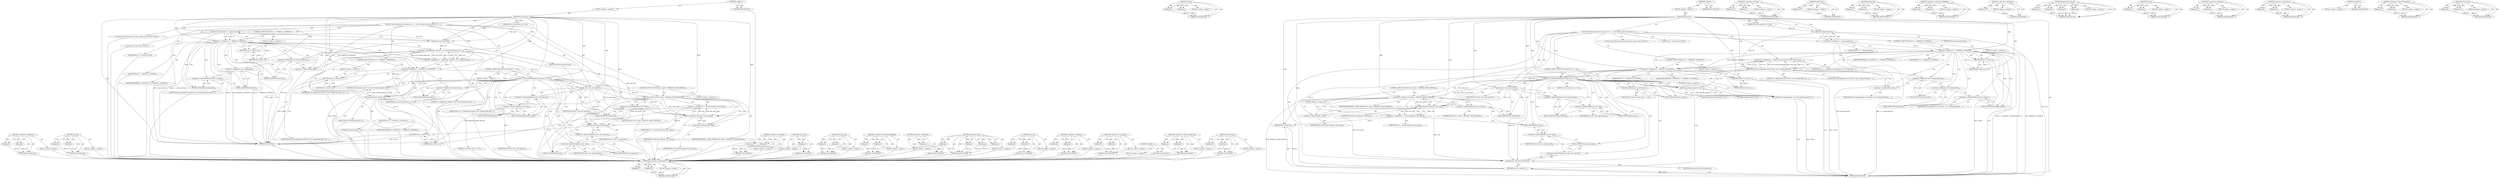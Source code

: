 digraph "fxrstor_fixup" {
vulnerable_127 [label=<(METHOD,&lt;operator&gt;.fieldAccess)>];
vulnerable_128 [label=<(PARAM,p1)>];
vulnerable_129 [label=<(PARAM,p2)>];
vulnerable_130 [label=<(BLOCK,&lt;empty&gt;,&lt;empty&gt;)>];
vulnerable_131 [label=<(METHOD_RETURN,ANY)>];
vulnerable_151 [label=<(METHOD,get_fpu)>];
vulnerable_152 [label=<(PARAM,p1)>];
vulnerable_153 [label=<(PARAM,p2)>];
vulnerable_154 [label=<(BLOCK,&lt;empty&gt;,&lt;empty&gt;)>];
vulnerable_155 [label=<(METHOD_RETURN,ANY)>];
vulnerable_6 [label=<(METHOD,&lt;global&gt;)<SUB>1</SUB>>];
vulnerable_7 [label=<(BLOCK,&lt;empty&gt;,&lt;empty&gt;)<SUB>1</SUB>>];
vulnerable_8 [label=<(METHOD,em_fxrstor)<SUB>1</SUB>>];
vulnerable_9 [label=<(PARAM,struct x86_emulate_ctxt *ctxt)<SUB>1</SUB>>];
vulnerable_10 [label=<(BLOCK,{
	struct fxregs_state fx_state;
	int rc;

	rc ...,{
	struct fxregs_state fx_state;
	int rc;

	rc ...)<SUB>2</SUB>>];
vulnerable_11 [label="<(LOCAL,struct fxregs_state fx_state: fxregs_state)<SUB>3</SUB>>"];
vulnerable_12 [label="<(LOCAL,int rc: int)<SUB>4</SUB>>"];
vulnerable_13 [label=<(&lt;operator&gt;.assignment,rc = check_fxsr(ctxt))<SUB>6</SUB>>];
vulnerable_14 [label=<(IDENTIFIER,rc,rc = check_fxsr(ctxt))<SUB>6</SUB>>];
vulnerable_15 [label=<(check_fxsr,check_fxsr(ctxt))<SUB>6</SUB>>];
vulnerable_16 [label=<(IDENTIFIER,ctxt,check_fxsr(ctxt))<SUB>6</SUB>>];
vulnerable_17 [label=<(CONTROL_STRUCTURE,IF,if (rc != X86EMUL_CONTINUE))<SUB>7</SUB>>];
vulnerable_18 [label=<(&lt;operator&gt;.notEquals,rc != X86EMUL_CONTINUE)<SUB>7</SUB>>];
vulnerable_19 [label=<(IDENTIFIER,rc,rc != X86EMUL_CONTINUE)<SUB>7</SUB>>];
vulnerable_20 [label=<(IDENTIFIER,X86EMUL_CONTINUE,rc != X86EMUL_CONTINUE)<SUB>7</SUB>>];
vulnerable_21 [label=<(BLOCK,&lt;empty&gt;,&lt;empty&gt;)<SUB>8</SUB>>];
vulnerable_22 [label=<(RETURN,return rc;,return rc;)<SUB>8</SUB>>];
vulnerable_23 [label=<(IDENTIFIER,rc,return rc;)<SUB>8</SUB>>];
vulnerable_24 [label=<(&lt;operator&gt;.assignment,rc = segmented_read(ctxt, ctxt-&gt;memop.addr.mem,...)<SUB>10</SUB>>];
vulnerable_25 [label=<(IDENTIFIER,rc,rc = segmented_read(ctxt, ctxt-&gt;memop.addr.mem,...)<SUB>10</SUB>>];
vulnerable_26 [label=<(segmented_read,segmented_read(ctxt, ctxt-&gt;memop.addr.mem, &amp;fx_...)<SUB>10</SUB>>];
vulnerable_27 [label=<(IDENTIFIER,ctxt,segmented_read(ctxt, ctxt-&gt;memop.addr.mem, &amp;fx_...)<SUB>10</SUB>>];
vulnerable_28 [label=<(&lt;operator&gt;.fieldAccess,ctxt-&gt;memop.addr.mem)<SUB>10</SUB>>];
vulnerable_29 [label=<(&lt;operator&gt;.fieldAccess,ctxt-&gt;memop.addr)<SUB>10</SUB>>];
vulnerable_30 [label=<(&lt;operator&gt;.indirectFieldAccess,ctxt-&gt;memop)<SUB>10</SUB>>];
vulnerable_31 [label=<(IDENTIFIER,ctxt,segmented_read(ctxt, ctxt-&gt;memop.addr.mem, &amp;fx_...)<SUB>10</SUB>>];
vulnerable_32 [label=<(FIELD_IDENTIFIER,memop,memop)<SUB>10</SUB>>];
vulnerable_33 [label=<(FIELD_IDENTIFIER,addr,addr)<SUB>10</SUB>>];
vulnerable_34 [label=<(FIELD_IDENTIFIER,mem,mem)<SUB>10</SUB>>];
vulnerable_35 [label=<(&lt;operator&gt;.addressOf,&amp;fx_state)<SUB>10</SUB>>];
vulnerable_36 [label=<(IDENTIFIER,fx_state,segmented_read(ctxt, ctxt-&gt;memop.addr.mem, &amp;fx_...)<SUB>10</SUB>>];
vulnerable_37 [label=<(LITERAL,512,segmented_read(ctxt, ctxt-&gt;memop.addr.mem, &amp;fx_...)<SUB>10</SUB>>];
vulnerable_38 [label=<(CONTROL_STRUCTURE,IF,if (rc != X86EMUL_CONTINUE))<SUB>11</SUB>>];
vulnerable_39 [label=<(&lt;operator&gt;.notEquals,rc != X86EMUL_CONTINUE)<SUB>11</SUB>>];
vulnerable_40 [label=<(IDENTIFIER,rc,rc != X86EMUL_CONTINUE)<SUB>11</SUB>>];
vulnerable_41 [label=<(IDENTIFIER,X86EMUL_CONTINUE,rc != X86EMUL_CONTINUE)<SUB>11</SUB>>];
vulnerable_42 [label=<(BLOCK,&lt;empty&gt;,&lt;empty&gt;)<SUB>12</SUB>>];
vulnerable_43 [label=<(RETURN,return rc;,return rc;)<SUB>12</SUB>>];
vulnerable_44 [label=<(IDENTIFIER,rc,return rc;)<SUB>12</SUB>>];
vulnerable_45 [label=<(CONTROL_STRUCTURE,IF,if (fx_state.mxcsr &gt;&gt; 16))<SUB>14</SUB>>];
vulnerable_46 [label=<(&lt;operator&gt;.arithmeticShiftRight,fx_state.mxcsr &gt;&gt; 16)<SUB>14</SUB>>];
vulnerable_47 [label=<(&lt;operator&gt;.fieldAccess,fx_state.mxcsr)<SUB>14</SUB>>];
vulnerable_48 [label=<(IDENTIFIER,fx_state,fx_state.mxcsr &gt;&gt; 16)<SUB>14</SUB>>];
vulnerable_49 [label=<(FIELD_IDENTIFIER,mxcsr,mxcsr)<SUB>14</SUB>>];
vulnerable_50 [label=<(LITERAL,16,fx_state.mxcsr &gt;&gt; 16)<SUB>14</SUB>>];
vulnerable_51 [label=<(BLOCK,&lt;empty&gt;,&lt;empty&gt;)<SUB>15</SUB>>];
vulnerable_52 [label=<(RETURN,return emulate_gp(ctxt, 0);,return emulate_gp(ctxt, 0);)<SUB>15</SUB>>];
vulnerable_53 [label=<(emulate_gp,emulate_gp(ctxt, 0))<SUB>15</SUB>>];
vulnerable_54 [label=<(IDENTIFIER,ctxt,emulate_gp(ctxt, 0))<SUB>15</SUB>>];
vulnerable_55 [label=<(LITERAL,0,emulate_gp(ctxt, 0))<SUB>15</SUB>>];
vulnerable_56 [label=<(get_fpu,ctxt-&gt;ops-&gt;get_fpu(ctxt))<SUB>17</SUB>>];
vulnerable_57 [label=<(&lt;operator&gt;.indirectFieldAccess,ctxt-&gt;ops-&gt;get_fpu)<SUB>17</SUB>>];
vulnerable_58 [label=<(&lt;operator&gt;.indirectFieldAccess,ctxt-&gt;ops)<SUB>17</SUB>>];
vulnerable_59 [label=<(IDENTIFIER,ctxt,ctxt-&gt;ops-&gt;get_fpu(ctxt))<SUB>17</SUB>>];
vulnerable_60 [label=<(FIELD_IDENTIFIER,ops,ops)<SUB>17</SUB>>];
vulnerable_61 [label=<(FIELD_IDENTIFIER,get_fpu,get_fpu)<SUB>17</SUB>>];
vulnerable_62 [label=<(IDENTIFIER,ctxt,ctxt-&gt;ops-&gt;get_fpu(ctxt))<SUB>17</SUB>>];
vulnerable_63 [label=<(CONTROL_STRUCTURE,IF,if (ctxt-&gt;mode &lt; X86EMUL_MODE_PROT64))<SUB>19</SUB>>];
vulnerable_64 [label=<(&lt;operator&gt;.lessThan,ctxt-&gt;mode &lt; X86EMUL_MODE_PROT64)<SUB>19</SUB>>];
vulnerable_65 [label=<(&lt;operator&gt;.indirectFieldAccess,ctxt-&gt;mode)<SUB>19</SUB>>];
vulnerable_66 [label=<(IDENTIFIER,ctxt,ctxt-&gt;mode &lt; X86EMUL_MODE_PROT64)<SUB>19</SUB>>];
vulnerable_67 [label=<(FIELD_IDENTIFIER,mode,mode)<SUB>19</SUB>>];
vulnerable_68 [label=<(IDENTIFIER,X86EMUL_MODE_PROT64,ctxt-&gt;mode &lt; X86EMUL_MODE_PROT64)<SUB>19</SUB>>];
vulnerable_69 [label=<(BLOCK,&lt;empty&gt;,&lt;empty&gt;)<SUB>20</SUB>>];
vulnerable_70 [label=<(&lt;operator&gt;.assignment,rc = fxrstor_fixup(ctxt, &amp;fx_state))<SUB>20</SUB>>];
vulnerable_71 [label=<(IDENTIFIER,rc,rc = fxrstor_fixup(ctxt, &amp;fx_state))<SUB>20</SUB>>];
vulnerable_72 [label=<(fxrstor_fixup,fxrstor_fixup(ctxt, &amp;fx_state))<SUB>20</SUB>>];
vulnerable_73 [label=<(IDENTIFIER,ctxt,fxrstor_fixup(ctxt, &amp;fx_state))<SUB>20</SUB>>];
vulnerable_74 [label=<(&lt;operator&gt;.addressOf,&amp;fx_state)<SUB>20</SUB>>];
vulnerable_75 [label=<(IDENTIFIER,fx_state,fxrstor_fixup(ctxt, &amp;fx_state))<SUB>20</SUB>>];
vulnerable_76 [label=<(put_fpu,ctxt-&gt;ops-&gt;put_fpu(ctxt))<SUB>25</SUB>>];
vulnerable_77 [label=<(&lt;operator&gt;.indirectFieldAccess,ctxt-&gt;ops-&gt;put_fpu)<SUB>25</SUB>>];
vulnerable_78 [label=<(&lt;operator&gt;.indirectFieldAccess,ctxt-&gt;ops)<SUB>25</SUB>>];
vulnerable_79 [label=<(IDENTIFIER,ctxt,ctxt-&gt;ops-&gt;put_fpu(ctxt))<SUB>25</SUB>>];
vulnerable_80 [label=<(FIELD_IDENTIFIER,ops,ops)<SUB>25</SUB>>];
vulnerable_81 [label=<(FIELD_IDENTIFIER,put_fpu,put_fpu)<SUB>25</SUB>>];
vulnerable_82 [label=<(IDENTIFIER,ctxt,ctxt-&gt;ops-&gt;put_fpu(ctxt))<SUB>25</SUB>>];
vulnerable_83 [label=<(RETURN,return rc;,return rc;)<SUB>27</SUB>>];
vulnerable_84 [label=<(IDENTIFIER,rc,return rc;)<SUB>27</SUB>>];
vulnerable_85 [label=<(METHOD_RETURN,int)<SUB>1</SUB>>];
vulnerable_87 [label=<(METHOD_RETURN,ANY)<SUB>1</SUB>>];
vulnerable_156 [label=<(METHOD,&lt;operator&gt;.lessThan)>];
vulnerable_157 [label=<(PARAM,p1)>];
vulnerable_158 [label=<(PARAM,p2)>];
vulnerable_159 [label=<(BLOCK,&lt;empty&gt;,&lt;empty&gt;)>];
vulnerable_160 [label=<(METHOD_RETURN,ANY)>];
vulnerable_111 [label=<(METHOD,check_fxsr)>];
vulnerable_112 [label=<(PARAM,p1)>];
vulnerable_113 [label=<(BLOCK,&lt;empty&gt;,&lt;empty&gt;)>];
vulnerable_114 [label=<(METHOD_RETURN,ANY)>];
vulnerable_146 [label=<(METHOD,emulate_gp)>];
vulnerable_147 [label=<(PARAM,p1)>];
vulnerable_148 [label=<(PARAM,p2)>];
vulnerable_149 [label=<(BLOCK,&lt;empty&gt;,&lt;empty&gt;)>];
vulnerable_150 [label=<(METHOD_RETURN,ANY)>];
vulnerable_141 [label=<(METHOD,&lt;operator&gt;.arithmeticShiftRight)>];
vulnerable_142 [label=<(PARAM,p1)>];
vulnerable_143 [label=<(PARAM,p2)>];
vulnerable_144 [label=<(BLOCK,&lt;empty&gt;,&lt;empty&gt;)>];
vulnerable_145 [label=<(METHOD_RETURN,ANY)>];
vulnerable_137 [label=<(METHOD,&lt;operator&gt;.addressOf)>];
vulnerable_138 [label=<(PARAM,p1)>];
vulnerable_139 [label=<(BLOCK,&lt;empty&gt;,&lt;empty&gt;)>];
vulnerable_140 [label=<(METHOD_RETURN,ANY)>];
vulnerable_120 [label=<(METHOD,segmented_read)>];
vulnerable_121 [label=<(PARAM,p1)>];
vulnerable_122 [label=<(PARAM,p2)>];
vulnerable_123 [label=<(PARAM,p3)>];
vulnerable_124 [label=<(PARAM,p4)>];
vulnerable_125 [label=<(BLOCK,&lt;empty&gt;,&lt;empty&gt;)>];
vulnerable_126 [label=<(METHOD_RETURN,ANY)>];
vulnerable_166 [label=<(METHOD,put_fpu)>];
vulnerable_167 [label=<(PARAM,p1)>];
vulnerable_168 [label=<(PARAM,p2)>];
vulnerable_169 [label=<(BLOCK,&lt;empty&gt;,&lt;empty&gt;)>];
vulnerable_170 [label=<(METHOD_RETURN,ANY)>];
vulnerable_115 [label=<(METHOD,&lt;operator&gt;.notEquals)>];
vulnerable_116 [label=<(PARAM,p1)>];
vulnerable_117 [label=<(PARAM,p2)>];
vulnerable_118 [label=<(BLOCK,&lt;empty&gt;,&lt;empty&gt;)>];
vulnerable_119 [label=<(METHOD_RETURN,ANY)>];
vulnerable_106 [label=<(METHOD,&lt;operator&gt;.assignment)>];
vulnerable_107 [label=<(PARAM,p1)>];
vulnerable_108 [label=<(PARAM,p2)>];
vulnerable_109 [label=<(BLOCK,&lt;empty&gt;,&lt;empty&gt;)>];
vulnerable_110 [label=<(METHOD_RETURN,ANY)>];
vulnerable_100 [label=<(METHOD,&lt;global&gt;)<SUB>1</SUB>>];
vulnerable_101 [label=<(BLOCK,&lt;empty&gt;,&lt;empty&gt;)>];
vulnerable_102 [label=<(METHOD_RETURN,ANY)>];
vulnerable_132 [label=<(METHOD,&lt;operator&gt;.indirectFieldAccess)>];
vulnerable_133 [label=<(PARAM,p1)>];
vulnerable_134 [label=<(PARAM,p2)>];
vulnerable_135 [label=<(BLOCK,&lt;empty&gt;,&lt;empty&gt;)>];
vulnerable_136 [label=<(METHOD_RETURN,ANY)>];
vulnerable_161 [label=<(METHOD,fxrstor_fixup)>];
vulnerable_162 [label=<(PARAM,p1)>];
vulnerable_163 [label=<(PARAM,p2)>];
vulnerable_164 [label=<(BLOCK,&lt;empty&gt;,&lt;empty&gt;)>];
vulnerable_165 [label=<(METHOD_RETURN,ANY)>];
fixed_127 [label=<(METHOD,&lt;operator&gt;.fieldAccess)>];
fixed_128 [label=<(PARAM,p1)>];
fixed_129 [label=<(PARAM,p2)>];
fixed_130 [label=<(BLOCK,&lt;empty&gt;,&lt;empty&gt;)>];
fixed_131 [label=<(METHOD_RETURN,ANY)>];
fixed_151 [label=<(METHOD,get_fpu)>];
fixed_152 [label=<(PARAM,p1)>];
fixed_153 [label=<(PARAM,p2)>];
fixed_154 [label=<(BLOCK,&lt;empty&gt;,&lt;empty&gt;)>];
fixed_155 [label=<(METHOD_RETURN,ANY)>];
fixed_6 [label=<(METHOD,&lt;global&gt;)<SUB>1</SUB>>];
fixed_7 [label=<(BLOCK,&lt;empty&gt;,&lt;empty&gt;)<SUB>1</SUB>>];
fixed_8 [label=<(METHOD,em_fxrstor)<SUB>1</SUB>>];
fixed_9 [label=<(PARAM,struct x86_emulate_ctxt *ctxt)<SUB>1</SUB>>];
fixed_10 [label=<(BLOCK,{
	struct fxregs_state fx_state;
	int rc;

	rc ...,{
	struct fxregs_state fx_state;
	int rc;

	rc ...)<SUB>2</SUB>>];
fixed_11 [label="<(LOCAL,struct fxregs_state fx_state: fxregs_state)<SUB>3</SUB>>"];
fixed_12 [label="<(LOCAL,int rc: int)<SUB>4</SUB>>"];
fixed_13 [label=<(&lt;operator&gt;.assignment,rc = check_fxsr(ctxt))<SUB>6</SUB>>];
fixed_14 [label=<(IDENTIFIER,rc,rc = check_fxsr(ctxt))<SUB>6</SUB>>];
fixed_15 [label=<(check_fxsr,check_fxsr(ctxt))<SUB>6</SUB>>];
fixed_16 [label=<(IDENTIFIER,ctxt,check_fxsr(ctxt))<SUB>6</SUB>>];
fixed_17 [label=<(CONTROL_STRUCTURE,IF,if (rc != X86EMUL_CONTINUE))<SUB>7</SUB>>];
fixed_18 [label=<(&lt;operator&gt;.notEquals,rc != X86EMUL_CONTINUE)<SUB>7</SUB>>];
fixed_19 [label=<(IDENTIFIER,rc,rc != X86EMUL_CONTINUE)<SUB>7</SUB>>];
fixed_20 [label=<(IDENTIFIER,X86EMUL_CONTINUE,rc != X86EMUL_CONTINUE)<SUB>7</SUB>>];
fixed_21 [label=<(BLOCK,&lt;empty&gt;,&lt;empty&gt;)<SUB>8</SUB>>];
fixed_22 [label=<(RETURN,return rc;,return rc;)<SUB>8</SUB>>];
fixed_23 [label=<(IDENTIFIER,rc,return rc;)<SUB>8</SUB>>];
fixed_24 [label=<(&lt;operator&gt;.assignment,rc = segmented_read_std(ctxt, ctxt-&gt;memop.addr....)<SUB>10</SUB>>];
fixed_25 [label=<(IDENTIFIER,rc,rc = segmented_read_std(ctxt, ctxt-&gt;memop.addr....)<SUB>10</SUB>>];
fixed_26 [label=<(segmented_read_std,segmented_read_std(ctxt, ctxt-&gt;memop.addr.mem, ...)<SUB>10</SUB>>];
fixed_27 [label=<(IDENTIFIER,ctxt,segmented_read_std(ctxt, ctxt-&gt;memop.addr.mem, ...)<SUB>10</SUB>>];
fixed_28 [label=<(&lt;operator&gt;.fieldAccess,ctxt-&gt;memop.addr.mem)<SUB>10</SUB>>];
fixed_29 [label=<(&lt;operator&gt;.fieldAccess,ctxt-&gt;memop.addr)<SUB>10</SUB>>];
fixed_30 [label=<(&lt;operator&gt;.indirectFieldAccess,ctxt-&gt;memop)<SUB>10</SUB>>];
fixed_31 [label=<(IDENTIFIER,ctxt,segmented_read_std(ctxt, ctxt-&gt;memop.addr.mem, ...)<SUB>10</SUB>>];
fixed_32 [label=<(FIELD_IDENTIFIER,memop,memop)<SUB>10</SUB>>];
fixed_33 [label=<(FIELD_IDENTIFIER,addr,addr)<SUB>10</SUB>>];
fixed_34 [label=<(FIELD_IDENTIFIER,mem,mem)<SUB>10</SUB>>];
fixed_35 [label=<(&lt;operator&gt;.addressOf,&amp;fx_state)<SUB>10</SUB>>];
fixed_36 [label=<(IDENTIFIER,fx_state,segmented_read_std(ctxt, ctxt-&gt;memop.addr.mem, ...)<SUB>10</SUB>>];
fixed_37 [label=<(LITERAL,512,segmented_read_std(ctxt, ctxt-&gt;memop.addr.mem, ...)<SUB>10</SUB>>];
fixed_38 [label=<(CONTROL_STRUCTURE,IF,if (rc != X86EMUL_CONTINUE))<SUB>11</SUB>>];
fixed_39 [label=<(&lt;operator&gt;.notEquals,rc != X86EMUL_CONTINUE)<SUB>11</SUB>>];
fixed_40 [label=<(IDENTIFIER,rc,rc != X86EMUL_CONTINUE)<SUB>11</SUB>>];
fixed_41 [label=<(IDENTIFIER,X86EMUL_CONTINUE,rc != X86EMUL_CONTINUE)<SUB>11</SUB>>];
fixed_42 [label=<(BLOCK,&lt;empty&gt;,&lt;empty&gt;)<SUB>12</SUB>>];
fixed_43 [label=<(RETURN,return rc;,return rc;)<SUB>12</SUB>>];
fixed_44 [label=<(IDENTIFIER,rc,return rc;)<SUB>12</SUB>>];
fixed_45 [label=<(CONTROL_STRUCTURE,IF,if (fx_state.mxcsr &gt;&gt; 16))<SUB>14</SUB>>];
fixed_46 [label=<(&lt;operator&gt;.arithmeticShiftRight,fx_state.mxcsr &gt;&gt; 16)<SUB>14</SUB>>];
fixed_47 [label=<(&lt;operator&gt;.fieldAccess,fx_state.mxcsr)<SUB>14</SUB>>];
fixed_48 [label=<(IDENTIFIER,fx_state,fx_state.mxcsr &gt;&gt; 16)<SUB>14</SUB>>];
fixed_49 [label=<(FIELD_IDENTIFIER,mxcsr,mxcsr)<SUB>14</SUB>>];
fixed_50 [label=<(LITERAL,16,fx_state.mxcsr &gt;&gt; 16)<SUB>14</SUB>>];
fixed_51 [label=<(BLOCK,&lt;empty&gt;,&lt;empty&gt;)<SUB>15</SUB>>];
fixed_52 [label=<(RETURN,return emulate_gp(ctxt, 0);,return emulate_gp(ctxt, 0);)<SUB>15</SUB>>];
fixed_53 [label=<(emulate_gp,emulate_gp(ctxt, 0))<SUB>15</SUB>>];
fixed_54 [label=<(IDENTIFIER,ctxt,emulate_gp(ctxt, 0))<SUB>15</SUB>>];
fixed_55 [label=<(LITERAL,0,emulate_gp(ctxt, 0))<SUB>15</SUB>>];
fixed_56 [label=<(get_fpu,ctxt-&gt;ops-&gt;get_fpu(ctxt))<SUB>17</SUB>>];
fixed_57 [label=<(&lt;operator&gt;.indirectFieldAccess,ctxt-&gt;ops-&gt;get_fpu)<SUB>17</SUB>>];
fixed_58 [label=<(&lt;operator&gt;.indirectFieldAccess,ctxt-&gt;ops)<SUB>17</SUB>>];
fixed_59 [label=<(IDENTIFIER,ctxt,ctxt-&gt;ops-&gt;get_fpu(ctxt))<SUB>17</SUB>>];
fixed_60 [label=<(FIELD_IDENTIFIER,ops,ops)<SUB>17</SUB>>];
fixed_61 [label=<(FIELD_IDENTIFIER,get_fpu,get_fpu)<SUB>17</SUB>>];
fixed_62 [label=<(IDENTIFIER,ctxt,ctxt-&gt;ops-&gt;get_fpu(ctxt))<SUB>17</SUB>>];
fixed_63 [label=<(CONTROL_STRUCTURE,IF,if (ctxt-&gt;mode &lt; X86EMUL_MODE_PROT64))<SUB>19</SUB>>];
fixed_64 [label=<(&lt;operator&gt;.lessThan,ctxt-&gt;mode &lt; X86EMUL_MODE_PROT64)<SUB>19</SUB>>];
fixed_65 [label=<(&lt;operator&gt;.indirectFieldAccess,ctxt-&gt;mode)<SUB>19</SUB>>];
fixed_66 [label=<(IDENTIFIER,ctxt,ctxt-&gt;mode &lt; X86EMUL_MODE_PROT64)<SUB>19</SUB>>];
fixed_67 [label=<(FIELD_IDENTIFIER,mode,mode)<SUB>19</SUB>>];
fixed_68 [label=<(IDENTIFIER,X86EMUL_MODE_PROT64,ctxt-&gt;mode &lt; X86EMUL_MODE_PROT64)<SUB>19</SUB>>];
fixed_69 [label=<(BLOCK,&lt;empty&gt;,&lt;empty&gt;)<SUB>20</SUB>>];
fixed_70 [label=<(&lt;operator&gt;.assignment,rc = fxrstor_fixup(ctxt, &amp;fx_state))<SUB>20</SUB>>];
fixed_71 [label=<(IDENTIFIER,rc,rc = fxrstor_fixup(ctxt, &amp;fx_state))<SUB>20</SUB>>];
fixed_72 [label=<(fxrstor_fixup,fxrstor_fixup(ctxt, &amp;fx_state))<SUB>20</SUB>>];
fixed_73 [label=<(IDENTIFIER,ctxt,fxrstor_fixup(ctxt, &amp;fx_state))<SUB>20</SUB>>];
fixed_74 [label=<(&lt;operator&gt;.addressOf,&amp;fx_state)<SUB>20</SUB>>];
fixed_75 [label=<(IDENTIFIER,fx_state,fxrstor_fixup(ctxt, &amp;fx_state))<SUB>20</SUB>>];
fixed_76 [label=<(put_fpu,ctxt-&gt;ops-&gt;put_fpu(ctxt))<SUB>25</SUB>>];
fixed_77 [label=<(&lt;operator&gt;.indirectFieldAccess,ctxt-&gt;ops-&gt;put_fpu)<SUB>25</SUB>>];
fixed_78 [label=<(&lt;operator&gt;.indirectFieldAccess,ctxt-&gt;ops)<SUB>25</SUB>>];
fixed_79 [label=<(IDENTIFIER,ctxt,ctxt-&gt;ops-&gt;put_fpu(ctxt))<SUB>25</SUB>>];
fixed_80 [label=<(FIELD_IDENTIFIER,ops,ops)<SUB>25</SUB>>];
fixed_81 [label=<(FIELD_IDENTIFIER,put_fpu,put_fpu)<SUB>25</SUB>>];
fixed_82 [label=<(IDENTIFIER,ctxt,ctxt-&gt;ops-&gt;put_fpu(ctxt))<SUB>25</SUB>>];
fixed_83 [label=<(RETURN,return rc;,return rc;)<SUB>27</SUB>>];
fixed_84 [label=<(IDENTIFIER,rc,return rc;)<SUB>27</SUB>>];
fixed_85 [label=<(METHOD_RETURN,int)<SUB>1</SUB>>];
fixed_87 [label=<(METHOD_RETURN,ANY)<SUB>1</SUB>>];
fixed_156 [label=<(METHOD,&lt;operator&gt;.lessThan)>];
fixed_157 [label=<(PARAM,p1)>];
fixed_158 [label=<(PARAM,p2)>];
fixed_159 [label=<(BLOCK,&lt;empty&gt;,&lt;empty&gt;)>];
fixed_160 [label=<(METHOD_RETURN,ANY)>];
fixed_111 [label=<(METHOD,check_fxsr)>];
fixed_112 [label=<(PARAM,p1)>];
fixed_113 [label=<(BLOCK,&lt;empty&gt;,&lt;empty&gt;)>];
fixed_114 [label=<(METHOD_RETURN,ANY)>];
fixed_146 [label=<(METHOD,emulate_gp)>];
fixed_147 [label=<(PARAM,p1)>];
fixed_148 [label=<(PARAM,p2)>];
fixed_149 [label=<(BLOCK,&lt;empty&gt;,&lt;empty&gt;)>];
fixed_150 [label=<(METHOD_RETURN,ANY)>];
fixed_141 [label=<(METHOD,&lt;operator&gt;.arithmeticShiftRight)>];
fixed_142 [label=<(PARAM,p1)>];
fixed_143 [label=<(PARAM,p2)>];
fixed_144 [label=<(BLOCK,&lt;empty&gt;,&lt;empty&gt;)>];
fixed_145 [label=<(METHOD_RETURN,ANY)>];
fixed_137 [label=<(METHOD,&lt;operator&gt;.addressOf)>];
fixed_138 [label=<(PARAM,p1)>];
fixed_139 [label=<(BLOCK,&lt;empty&gt;,&lt;empty&gt;)>];
fixed_140 [label=<(METHOD_RETURN,ANY)>];
fixed_120 [label=<(METHOD,segmented_read_std)>];
fixed_121 [label=<(PARAM,p1)>];
fixed_122 [label=<(PARAM,p2)>];
fixed_123 [label=<(PARAM,p3)>];
fixed_124 [label=<(PARAM,p4)>];
fixed_125 [label=<(BLOCK,&lt;empty&gt;,&lt;empty&gt;)>];
fixed_126 [label=<(METHOD_RETURN,ANY)>];
fixed_166 [label=<(METHOD,put_fpu)>];
fixed_167 [label=<(PARAM,p1)>];
fixed_168 [label=<(PARAM,p2)>];
fixed_169 [label=<(BLOCK,&lt;empty&gt;,&lt;empty&gt;)>];
fixed_170 [label=<(METHOD_RETURN,ANY)>];
fixed_115 [label=<(METHOD,&lt;operator&gt;.notEquals)>];
fixed_116 [label=<(PARAM,p1)>];
fixed_117 [label=<(PARAM,p2)>];
fixed_118 [label=<(BLOCK,&lt;empty&gt;,&lt;empty&gt;)>];
fixed_119 [label=<(METHOD_RETURN,ANY)>];
fixed_106 [label=<(METHOD,&lt;operator&gt;.assignment)>];
fixed_107 [label=<(PARAM,p1)>];
fixed_108 [label=<(PARAM,p2)>];
fixed_109 [label=<(BLOCK,&lt;empty&gt;,&lt;empty&gt;)>];
fixed_110 [label=<(METHOD_RETURN,ANY)>];
fixed_100 [label=<(METHOD,&lt;global&gt;)<SUB>1</SUB>>];
fixed_101 [label=<(BLOCK,&lt;empty&gt;,&lt;empty&gt;)>];
fixed_102 [label=<(METHOD_RETURN,ANY)>];
fixed_132 [label=<(METHOD,&lt;operator&gt;.indirectFieldAccess)>];
fixed_133 [label=<(PARAM,p1)>];
fixed_134 [label=<(PARAM,p2)>];
fixed_135 [label=<(BLOCK,&lt;empty&gt;,&lt;empty&gt;)>];
fixed_136 [label=<(METHOD_RETURN,ANY)>];
fixed_161 [label=<(METHOD,fxrstor_fixup)>];
fixed_162 [label=<(PARAM,p1)>];
fixed_163 [label=<(PARAM,p2)>];
fixed_164 [label=<(BLOCK,&lt;empty&gt;,&lt;empty&gt;)>];
fixed_165 [label=<(METHOD_RETURN,ANY)>];
vulnerable_127 -> vulnerable_128  [key=0, label="AST: "];
vulnerable_127 -> vulnerable_128  [key=1, label="DDG: "];
vulnerable_127 -> vulnerable_130  [key=0, label="AST: "];
vulnerable_127 -> vulnerable_129  [key=0, label="AST: "];
vulnerable_127 -> vulnerable_129  [key=1, label="DDG: "];
vulnerable_127 -> vulnerable_131  [key=0, label="AST: "];
vulnerable_127 -> vulnerable_131  [key=1, label="CFG: "];
vulnerable_128 -> vulnerable_131  [key=0, label="DDG: p1"];
vulnerable_129 -> vulnerable_131  [key=0, label="DDG: p2"];
vulnerable_130 -> fixed_127  [key=0];
vulnerable_131 -> fixed_127  [key=0];
vulnerable_151 -> vulnerable_152  [key=0, label="AST: "];
vulnerable_151 -> vulnerable_152  [key=1, label="DDG: "];
vulnerable_151 -> vulnerable_154  [key=0, label="AST: "];
vulnerable_151 -> vulnerable_153  [key=0, label="AST: "];
vulnerable_151 -> vulnerable_153  [key=1, label="DDG: "];
vulnerable_151 -> vulnerable_155  [key=0, label="AST: "];
vulnerable_151 -> vulnerable_155  [key=1, label="CFG: "];
vulnerable_152 -> vulnerable_155  [key=0, label="DDG: p1"];
vulnerable_153 -> vulnerable_155  [key=0, label="DDG: p2"];
vulnerable_154 -> fixed_127  [key=0];
vulnerable_155 -> fixed_127  [key=0];
vulnerable_6 -> vulnerable_7  [key=0, label="AST: "];
vulnerable_6 -> vulnerable_87  [key=0, label="AST: "];
vulnerable_6 -> vulnerable_87  [key=1, label="CFG: "];
vulnerable_7 -> vulnerable_8  [key=0, label="AST: "];
vulnerable_8 -> vulnerable_9  [key=0, label="AST: "];
vulnerable_8 -> vulnerable_9  [key=1, label="DDG: "];
vulnerable_8 -> vulnerable_10  [key=0, label="AST: "];
vulnerable_8 -> vulnerable_85  [key=0, label="AST: "];
vulnerable_8 -> vulnerable_15  [key=0, label="CFG: "];
vulnerable_8 -> vulnerable_15  [key=1, label="DDG: "];
vulnerable_8 -> vulnerable_56  [key=0, label="DDG: "];
vulnerable_8 -> vulnerable_76  [key=0, label="DDG: "];
vulnerable_8 -> vulnerable_84  [key=0, label="DDG: "];
vulnerable_8 -> vulnerable_18  [key=0, label="DDG: "];
vulnerable_8 -> vulnerable_26  [key=0, label="DDG: "];
vulnerable_8 -> vulnerable_39  [key=0, label="DDG: "];
vulnerable_8 -> vulnerable_46  [key=0, label="DDG: "];
vulnerable_8 -> vulnerable_64  [key=0, label="DDG: "];
vulnerable_8 -> vulnerable_23  [key=0, label="DDG: "];
vulnerable_8 -> vulnerable_44  [key=0, label="DDG: "];
vulnerable_8 -> vulnerable_53  [key=0, label="DDG: "];
vulnerable_8 -> vulnerable_72  [key=0, label="DDG: "];
vulnerable_9 -> vulnerable_15  [key=0, label="DDG: ctxt"];
vulnerable_10 -> vulnerable_11  [key=0, label="AST: "];
vulnerable_10 -> vulnerable_12  [key=0, label="AST: "];
vulnerable_10 -> vulnerable_13  [key=0, label="AST: "];
vulnerable_10 -> vulnerable_17  [key=0, label="AST: "];
vulnerable_10 -> vulnerable_24  [key=0, label="AST: "];
vulnerable_10 -> vulnerable_38  [key=0, label="AST: "];
vulnerable_10 -> vulnerable_45  [key=0, label="AST: "];
vulnerable_10 -> vulnerable_56  [key=0, label="AST: "];
vulnerable_10 -> vulnerable_63  [key=0, label="AST: "];
vulnerable_10 -> vulnerable_76  [key=0, label="AST: "];
vulnerable_10 -> vulnerable_83  [key=0, label="AST: "];
vulnerable_11 -> fixed_127  [key=0];
vulnerable_12 -> fixed_127  [key=0];
vulnerable_13 -> vulnerable_14  [key=0, label="AST: "];
vulnerable_13 -> vulnerable_15  [key=0, label="AST: "];
vulnerable_13 -> vulnerable_18  [key=0, label="CFG: "];
vulnerable_13 -> vulnerable_18  [key=1, label="DDG: rc"];
vulnerable_13 -> vulnerable_85  [key=0, label="DDG: check_fxsr(ctxt)"];
vulnerable_13 -> vulnerable_85  [key=1, label="DDG: rc = check_fxsr(ctxt)"];
vulnerable_14 -> fixed_127  [key=0];
vulnerable_15 -> vulnerable_16  [key=0, label="AST: "];
vulnerable_15 -> vulnerable_13  [key=0, label="CFG: "];
vulnerable_15 -> vulnerable_13  [key=1, label="DDG: ctxt"];
vulnerable_15 -> vulnerable_85  [key=0, label="DDG: ctxt"];
vulnerable_15 -> vulnerable_26  [key=0, label="DDG: ctxt"];
vulnerable_16 -> fixed_127  [key=0];
vulnerable_17 -> vulnerable_18  [key=0, label="AST: "];
vulnerable_17 -> vulnerable_21  [key=0, label="AST: "];
vulnerable_18 -> vulnerable_19  [key=0, label="AST: "];
vulnerable_18 -> vulnerable_20  [key=0, label="AST: "];
vulnerable_18 -> vulnerable_22  [key=0, label="CFG: "];
vulnerable_18 -> vulnerable_22  [key=1, label="CDG: "];
vulnerable_18 -> vulnerable_32  [key=0, label="CFG: "];
vulnerable_18 -> vulnerable_32  [key=1, label="CDG: "];
vulnerable_18 -> vulnerable_85  [key=0, label="DDG: rc"];
vulnerable_18 -> vulnerable_85  [key=1, label="DDG: X86EMUL_CONTINUE"];
vulnerable_18 -> vulnerable_85  [key=2, label="DDG: rc != X86EMUL_CONTINUE"];
vulnerable_18 -> vulnerable_39  [key=0, label="DDG: X86EMUL_CONTINUE"];
vulnerable_18 -> vulnerable_39  [key=1, label="CDG: "];
vulnerable_18 -> vulnerable_23  [key=0, label="DDG: rc"];
vulnerable_18 -> vulnerable_30  [key=0, label="CDG: "];
vulnerable_18 -> vulnerable_34  [key=0, label="CDG: "];
vulnerable_18 -> vulnerable_26  [key=0, label="CDG: "];
vulnerable_18 -> vulnerable_28  [key=0, label="CDG: "];
vulnerable_18 -> vulnerable_29  [key=0, label="CDG: "];
vulnerable_18 -> vulnerable_35  [key=0, label="CDG: "];
vulnerable_18 -> vulnerable_24  [key=0, label="CDG: "];
vulnerable_18 -> vulnerable_33  [key=0, label="CDG: "];
vulnerable_19 -> fixed_127  [key=0];
vulnerable_20 -> fixed_127  [key=0];
vulnerable_21 -> vulnerable_22  [key=0, label="AST: "];
vulnerable_22 -> vulnerable_23  [key=0, label="AST: "];
vulnerable_22 -> vulnerable_85  [key=0, label="CFG: "];
vulnerable_22 -> vulnerable_85  [key=1, label="DDG: &lt;RET&gt;"];
vulnerable_23 -> vulnerable_22  [key=0, label="DDG: rc"];
vulnerable_24 -> vulnerable_25  [key=0, label="AST: "];
vulnerable_24 -> vulnerable_26  [key=0, label="AST: "];
vulnerable_24 -> vulnerable_39  [key=0, label="CFG: "];
vulnerable_24 -> vulnerable_39  [key=1, label="DDG: rc"];
vulnerable_25 -> fixed_127  [key=0];
vulnerable_26 -> vulnerable_27  [key=0, label="AST: "];
vulnerable_26 -> vulnerable_28  [key=0, label="AST: "];
vulnerable_26 -> vulnerable_35  [key=0, label="AST: "];
vulnerable_26 -> vulnerable_37  [key=0, label="AST: "];
vulnerable_26 -> vulnerable_24  [key=0, label="CFG: "];
vulnerable_26 -> vulnerable_24  [key=1, label="DDG: ctxt"];
vulnerable_26 -> vulnerable_24  [key=2, label="DDG: ctxt-&gt;memop.addr.mem"];
vulnerable_26 -> vulnerable_24  [key=3, label="DDG: &amp;fx_state"];
vulnerable_26 -> vulnerable_24  [key=4, label="DDG: 512"];
vulnerable_26 -> vulnerable_56  [key=0, label="DDG: ctxt"];
vulnerable_26 -> vulnerable_53  [key=0, label="DDG: ctxt"];
vulnerable_26 -> vulnerable_72  [key=0, label="DDG: &amp;fx_state"];
vulnerable_27 -> fixed_127  [key=0];
vulnerable_28 -> vulnerable_29  [key=0, label="AST: "];
vulnerable_28 -> vulnerable_34  [key=0, label="AST: "];
vulnerable_28 -> vulnerable_35  [key=0, label="CFG: "];
vulnerable_29 -> vulnerable_30  [key=0, label="AST: "];
vulnerable_29 -> vulnerable_33  [key=0, label="AST: "];
vulnerable_29 -> vulnerable_34  [key=0, label="CFG: "];
vulnerable_30 -> vulnerable_31  [key=0, label="AST: "];
vulnerable_30 -> vulnerable_32  [key=0, label="AST: "];
vulnerable_30 -> vulnerable_33  [key=0, label="CFG: "];
vulnerable_31 -> fixed_127  [key=0];
vulnerable_32 -> vulnerable_30  [key=0, label="CFG: "];
vulnerable_33 -> vulnerable_29  [key=0, label="CFG: "];
vulnerable_34 -> vulnerable_28  [key=0, label="CFG: "];
vulnerable_35 -> vulnerable_36  [key=0, label="AST: "];
vulnerable_35 -> vulnerable_26  [key=0, label="CFG: "];
vulnerable_36 -> fixed_127  [key=0];
vulnerable_37 -> fixed_127  [key=0];
vulnerable_38 -> vulnerable_39  [key=0, label="AST: "];
vulnerable_38 -> vulnerable_42  [key=0, label="AST: "];
vulnerable_39 -> vulnerable_40  [key=0, label="AST: "];
vulnerable_39 -> vulnerable_41  [key=0, label="AST: "];
vulnerable_39 -> vulnerable_43  [key=0, label="CFG: "];
vulnerable_39 -> vulnerable_43  [key=1, label="CDG: "];
vulnerable_39 -> vulnerable_49  [key=0, label="CFG: "];
vulnerable_39 -> vulnerable_49  [key=1, label="CDG: "];
vulnerable_39 -> vulnerable_84  [key=0, label="DDG: rc"];
vulnerable_39 -> vulnerable_44  [key=0, label="DDG: rc"];
vulnerable_39 -> vulnerable_47  [key=0, label="CDG: "];
vulnerable_39 -> vulnerable_46  [key=0, label="CDG: "];
vulnerable_40 -> fixed_127  [key=0];
vulnerable_41 -> fixed_127  [key=0];
vulnerable_42 -> vulnerable_43  [key=0, label="AST: "];
vulnerable_43 -> vulnerable_44  [key=0, label="AST: "];
vulnerable_43 -> vulnerable_85  [key=0, label="CFG: "];
vulnerable_43 -> vulnerable_85  [key=1, label="DDG: &lt;RET&gt;"];
vulnerable_44 -> vulnerable_43  [key=0, label="DDG: rc"];
vulnerable_45 -> vulnerable_46  [key=0, label="AST: "];
vulnerable_45 -> vulnerable_51  [key=0, label="AST: "];
vulnerable_46 -> vulnerable_47  [key=0, label="AST: "];
vulnerable_46 -> vulnerable_50  [key=0, label="AST: "];
vulnerable_46 -> vulnerable_53  [key=0, label="CFG: "];
vulnerable_46 -> vulnerable_53  [key=1, label="CDG: "];
vulnerable_46 -> vulnerable_60  [key=0, label="CFG: "];
vulnerable_46 -> vulnerable_60  [key=1, label="CDG: "];
vulnerable_46 -> vulnerable_72  [key=0, label="DDG: fx_state.mxcsr"];
vulnerable_46 -> vulnerable_77  [key=0, label="CDG: "];
vulnerable_46 -> vulnerable_64  [key=0, label="CDG: "];
vulnerable_46 -> vulnerable_57  [key=0, label="CDG: "];
vulnerable_46 -> vulnerable_52  [key=0, label="CDG: "];
vulnerable_46 -> vulnerable_81  [key=0, label="CDG: "];
vulnerable_46 -> vulnerable_56  [key=0, label="CDG: "];
vulnerable_46 -> vulnerable_67  [key=0, label="CDG: "];
vulnerable_46 -> vulnerable_76  [key=0, label="CDG: "];
vulnerable_46 -> vulnerable_65  [key=0, label="CDG: "];
vulnerable_46 -> vulnerable_80  [key=0, label="CDG: "];
vulnerable_46 -> vulnerable_58  [key=0, label="CDG: "];
vulnerable_46 -> vulnerable_61  [key=0, label="CDG: "];
vulnerable_46 -> vulnerable_83  [key=0, label="CDG: "];
vulnerable_46 -> vulnerable_78  [key=0, label="CDG: "];
vulnerable_47 -> vulnerable_48  [key=0, label="AST: "];
vulnerable_47 -> vulnerable_49  [key=0, label="AST: "];
vulnerable_47 -> vulnerable_46  [key=0, label="CFG: "];
vulnerable_48 -> fixed_127  [key=0];
vulnerable_49 -> vulnerable_47  [key=0, label="CFG: "];
vulnerable_50 -> fixed_127  [key=0];
vulnerable_51 -> vulnerable_52  [key=0, label="AST: "];
vulnerable_52 -> vulnerable_53  [key=0, label="AST: "];
vulnerable_52 -> vulnerable_85  [key=0, label="CFG: "];
vulnerable_52 -> vulnerable_85  [key=1, label="DDG: &lt;RET&gt;"];
vulnerable_53 -> vulnerable_54  [key=0, label="AST: "];
vulnerable_53 -> vulnerable_55  [key=0, label="AST: "];
vulnerable_53 -> vulnerable_52  [key=0, label="CFG: "];
vulnerable_53 -> vulnerable_52  [key=1, label="DDG: emulate_gp(ctxt, 0)"];
vulnerable_54 -> fixed_127  [key=0];
vulnerable_55 -> fixed_127  [key=0];
vulnerable_56 -> vulnerable_57  [key=0, label="AST: "];
vulnerable_56 -> vulnerable_62  [key=0, label="AST: "];
vulnerable_56 -> vulnerable_67  [key=0, label="CFG: "];
vulnerable_56 -> vulnerable_76  [key=0, label="DDG: ctxt"];
vulnerable_56 -> vulnerable_64  [key=0, label="DDG: ctxt"];
vulnerable_56 -> vulnerable_72  [key=0, label="DDG: ctxt"];
vulnerable_57 -> vulnerable_58  [key=0, label="AST: "];
vulnerable_57 -> vulnerable_61  [key=0, label="AST: "];
vulnerable_57 -> vulnerable_56  [key=0, label="CFG: "];
vulnerable_58 -> vulnerable_59  [key=0, label="AST: "];
vulnerable_58 -> vulnerable_60  [key=0, label="AST: "];
vulnerable_58 -> vulnerable_61  [key=0, label="CFG: "];
vulnerable_59 -> fixed_127  [key=0];
vulnerable_60 -> vulnerable_58  [key=0, label="CFG: "];
vulnerable_61 -> vulnerable_57  [key=0, label="CFG: "];
vulnerable_62 -> fixed_127  [key=0];
vulnerable_63 -> vulnerable_64  [key=0, label="AST: "];
vulnerable_63 -> vulnerable_69  [key=0, label="AST: "];
vulnerable_64 -> vulnerable_65  [key=0, label="AST: "];
vulnerable_64 -> vulnerable_68  [key=0, label="AST: "];
vulnerable_64 -> vulnerable_74  [key=0, label="CFG: "];
vulnerable_64 -> vulnerable_74  [key=1, label="CDG: "];
vulnerable_64 -> vulnerable_80  [key=0, label="CFG: "];
vulnerable_64 -> vulnerable_85  [key=0, label="DDG: X86EMUL_MODE_PROT64"];
vulnerable_64 -> vulnerable_76  [key=0, label="DDG: ctxt-&gt;mode"];
vulnerable_64 -> vulnerable_72  [key=0, label="DDG: ctxt-&gt;mode"];
vulnerable_64 -> vulnerable_72  [key=1, label="CDG: "];
vulnerable_64 -> vulnerable_70  [key=0, label="CDG: "];
vulnerable_65 -> vulnerable_66  [key=0, label="AST: "];
vulnerable_65 -> vulnerable_67  [key=0, label="AST: "];
vulnerable_65 -> vulnerable_64  [key=0, label="CFG: "];
vulnerable_66 -> fixed_127  [key=0];
vulnerable_67 -> vulnerable_65  [key=0, label="CFG: "];
vulnerable_68 -> fixed_127  [key=0];
vulnerable_69 -> vulnerable_70  [key=0, label="AST: "];
vulnerable_70 -> vulnerable_71  [key=0, label="AST: "];
vulnerable_70 -> vulnerable_72  [key=0, label="AST: "];
vulnerable_70 -> vulnerable_80  [key=0, label="CFG: "];
vulnerable_70 -> vulnerable_84  [key=0, label="DDG: rc"];
vulnerable_71 -> fixed_127  [key=0];
vulnerable_72 -> vulnerable_73  [key=0, label="AST: "];
vulnerable_72 -> vulnerable_74  [key=0, label="AST: "];
vulnerable_72 -> vulnerable_70  [key=0, label="CFG: "];
vulnerable_72 -> vulnerable_70  [key=1, label="DDG: ctxt"];
vulnerable_72 -> vulnerable_70  [key=2, label="DDG: &amp;fx_state"];
vulnerable_72 -> vulnerable_76  [key=0, label="DDG: ctxt"];
vulnerable_73 -> fixed_127  [key=0];
vulnerable_74 -> vulnerable_75  [key=0, label="AST: "];
vulnerable_74 -> vulnerable_72  [key=0, label="CFG: "];
vulnerable_75 -> fixed_127  [key=0];
vulnerable_76 -> vulnerable_77  [key=0, label="AST: "];
vulnerable_76 -> vulnerable_82  [key=0, label="AST: "];
vulnerable_76 -> vulnerable_83  [key=0, label="CFG: "];
vulnerable_77 -> vulnerable_78  [key=0, label="AST: "];
vulnerable_77 -> vulnerable_81  [key=0, label="AST: "];
vulnerable_77 -> vulnerable_76  [key=0, label="CFG: "];
vulnerable_78 -> vulnerable_79  [key=0, label="AST: "];
vulnerable_78 -> vulnerable_80  [key=0, label="AST: "];
vulnerable_78 -> vulnerable_81  [key=0, label="CFG: "];
vulnerable_79 -> fixed_127  [key=0];
vulnerable_80 -> vulnerable_78  [key=0, label="CFG: "];
vulnerable_81 -> vulnerable_77  [key=0, label="CFG: "];
vulnerable_82 -> fixed_127  [key=0];
vulnerable_83 -> vulnerable_84  [key=0, label="AST: "];
vulnerable_83 -> vulnerable_85  [key=0, label="CFG: "];
vulnerable_83 -> vulnerable_85  [key=1, label="DDG: &lt;RET&gt;"];
vulnerable_84 -> vulnerable_83  [key=0, label="DDG: rc"];
vulnerable_85 -> fixed_127  [key=0];
vulnerable_87 -> fixed_127  [key=0];
vulnerable_156 -> vulnerable_157  [key=0, label="AST: "];
vulnerable_156 -> vulnerable_157  [key=1, label="DDG: "];
vulnerable_156 -> vulnerable_159  [key=0, label="AST: "];
vulnerable_156 -> vulnerable_158  [key=0, label="AST: "];
vulnerable_156 -> vulnerable_158  [key=1, label="DDG: "];
vulnerable_156 -> vulnerable_160  [key=0, label="AST: "];
vulnerable_156 -> vulnerable_160  [key=1, label="CFG: "];
vulnerable_157 -> vulnerable_160  [key=0, label="DDG: p1"];
vulnerable_158 -> vulnerable_160  [key=0, label="DDG: p2"];
vulnerable_159 -> fixed_127  [key=0];
vulnerable_160 -> fixed_127  [key=0];
vulnerable_111 -> vulnerable_112  [key=0, label="AST: "];
vulnerable_111 -> vulnerable_112  [key=1, label="DDG: "];
vulnerable_111 -> vulnerable_113  [key=0, label="AST: "];
vulnerable_111 -> vulnerable_114  [key=0, label="AST: "];
vulnerable_111 -> vulnerable_114  [key=1, label="CFG: "];
vulnerable_112 -> vulnerable_114  [key=0, label="DDG: p1"];
vulnerable_113 -> fixed_127  [key=0];
vulnerable_114 -> fixed_127  [key=0];
vulnerable_146 -> vulnerable_147  [key=0, label="AST: "];
vulnerable_146 -> vulnerable_147  [key=1, label="DDG: "];
vulnerable_146 -> vulnerable_149  [key=0, label="AST: "];
vulnerable_146 -> vulnerable_148  [key=0, label="AST: "];
vulnerable_146 -> vulnerable_148  [key=1, label="DDG: "];
vulnerable_146 -> vulnerable_150  [key=0, label="AST: "];
vulnerable_146 -> vulnerable_150  [key=1, label="CFG: "];
vulnerable_147 -> vulnerable_150  [key=0, label="DDG: p1"];
vulnerable_148 -> vulnerable_150  [key=0, label="DDG: p2"];
vulnerable_149 -> fixed_127  [key=0];
vulnerable_150 -> fixed_127  [key=0];
vulnerable_141 -> vulnerable_142  [key=0, label="AST: "];
vulnerable_141 -> vulnerable_142  [key=1, label="DDG: "];
vulnerable_141 -> vulnerable_144  [key=0, label="AST: "];
vulnerable_141 -> vulnerable_143  [key=0, label="AST: "];
vulnerable_141 -> vulnerable_143  [key=1, label="DDG: "];
vulnerable_141 -> vulnerable_145  [key=0, label="AST: "];
vulnerable_141 -> vulnerable_145  [key=1, label="CFG: "];
vulnerable_142 -> vulnerable_145  [key=0, label="DDG: p1"];
vulnerable_143 -> vulnerable_145  [key=0, label="DDG: p2"];
vulnerable_144 -> fixed_127  [key=0];
vulnerable_145 -> fixed_127  [key=0];
vulnerable_137 -> vulnerable_138  [key=0, label="AST: "];
vulnerable_137 -> vulnerable_138  [key=1, label="DDG: "];
vulnerable_137 -> vulnerable_139  [key=0, label="AST: "];
vulnerable_137 -> vulnerable_140  [key=0, label="AST: "];
vulnerable_137 -> vulnerable_140  [key=1, label="CFG: "];
vulnerable_138 -> vulnerable_140  [key=0, label="DDG: p1"];
vulnerable_139 -> fixed_127  [key=0];
vulnerable_140 -> fixed_127  [key=0];
vulnerable_120 -> vulnerable_121  [key=0, label="AST: "];
vulnerable_120 -> vulnerable_121  [key=1, label="DDG: "];
vulnerable_120 -> vulnerable_125  [key=0, label="AST: "];
vulnerable_120 -> vulnerable_122  [key=0, label="AST: "];
vulnerable_120 -> vulnerable_122  [key=1, label="DDG: "];
vulnerable_120 -> vulnerable_126  [key=0, label="AST: "];
vulnerable_120 -> vulnerable_126  [key=1, label="CFG: "];
vulnerable_120 -> vulnerable_123  [key=0, label="AST: "];
vulnerable_120 -> vulnerable_123  [key=1, label="DDG: "];
vulnerable_120 -> vulnerable_124  [key=0, label="AST: "];
vulnerable_120 -> vulnerable_124  [key=1, label="DDG: "];
vulnerable_121 -> vulnerable_126  [key=0, label="DDG: p1"];
vulnerable_122 -> vulnerable_126  [key=0, label="DDG: p2"];
vulnerable_123 -> vulnerable_126  [key=0, label="DDG: p3"];
vulnerable_124 -> vulnerable_126  [key=0, label="DDG: p4"];
vulnerable_125 -> fixed_127  [key=0];
vulnerable_126 -> fixed_127  [key=0];
vulnerable_166 -> vulnerable_167  [key=0, label="AST: "];
vulnerable_166 -> vulnerable_167  [key=1, label="DDG: "];
vulnerable_166 -> vulnerable_169  [key=0, label="AST: "];
vulnerable_166 -> vulnerable_168  [key=0, label="AST: "];
vulnerable_166 -> vulnerable_168  [key=1, label="DDG: "];
vulnerable_166 -> vulnerable_170  [key=0, label="AST: "];
vulnerable_166 -> vulnerable_170  [key=1, label="CFG: "];
vulnerable_167 -> vulnerable_170  [key=0, label="DDG: p1"];
vulnerable_168 -> vulnerable_170  [key=0, label="DDG: p2"];
vulnerable_169 -> fixed_127  [key=0];
vulnerable_170 -> fixed_127  [key=0];
vulnerable_115 -> vulnerable_116  [key=0, label="AST: "];
vulnerable_115 -> vulnerable_116  [key=1, label="DDG: "];
vulnerable_115 -> vulnerable_118  [key=0, label="AST: "];
vulnerable_115 -> vulnerable_117  [key=0, label="AST: "];
vulnerable_115 -> vulnerable_117  [key=1, label="DDG: "];
vulnerable_115 -> vulnerable_119  [key=0, label="AST: "];
vulnerable_115 -> vulnerable_119  [key=1, label="CFG: "];
vulnerable_116 -> vulnerable_119  [key=0, label="DDG: p1"];
vulnerable_117 -> vulnerable_119  [key=0, label="DDG: p2"];
vulnerable_118 -> fixed_127  [key=0];
vulnerable_119 -> fixed_127  [key=0];
vulnerable_106 -> vulnerable_107  [key=0, label="AST: "];
vulnerable_106 -> vulnerable_107  [key=1, label="DDG: "];
vulnerable_106 -> vulnerable_109  [key=0, label="AST: "];
vulnerable_106 -> vulnerable_108  [key=0, label="AST: "];
vulnerable_106 -> vulnerable_108  [key=1, label="DDG: "];
vulnerable_106 -> vulnerable_110  [key=0, label="AST: "];
vulnerable_106 -> vulnerable_110  [key=1, label="CFG: "];
vulnerable_107 -> vulnerable_110  [key=0, label="DDG: p1"];
vulnerable_108 -> vulnerable_110  [key=0, label="DDG: p2"];
vulnerable_109 -> fixed_127  [key=0];
vulnerable_110 -> fixed_127  [key=0];
vulnerable_100 -> vulnerable_101  [key=0, label="AST: "];
vulnerable_100 -> vulnerable_102  [key=0, label="AST: "];
vulnerable_100 -> vulnerable_102  [key=1, label="CFG: "];
vulnerable_101 -> fixed_127  [key=0];
vulnerable_102 -> fixed_127  [key=0];
vulnerable_132 -> vulnerable_133  [key=0, label="AST: "];
vulnerable_132 -> vulnerable_133  [key=1, label="DDG: "];
vulnerable_132 -> vulnerable_135  [key=0, label="AST: "];
vulnerable_132 -> vulnerable_134  [key=0, label="AST: "];
vulnerable_132 -> vulnerable_134  [key=1, label="DDG: "];
vulnerable_132 -> vulnerable_136  [key=0, label="AST: "];
vulnerable_132 -> vulnerable_136  [key=1, label="CFG: "];
vulnerable_133 -> vulnerable_136  [key=0, label="DDG: p1"];
vulnerable_134 -> vulnerable_136  [key=0, label="DDG: p2"];
vulnerable_135 -> fixed_127  [key=0];
vulnerable_136 -> fixed_127  [key=0];
vulnerable_161 -> vulnerable_162  [key=0, label="AST: "];
vulnerable_161 -> vulnerable_162  [key=1, label="DDG: "];
vulnerable_161 -> vulnerable_164  [key=0, label="AST: "];
vulnerable_161 -> vulnerable_163  [key=0, label="AST: "];
vulnerable_161 -> vulnerable_163  [key=1, label="DDG: "];
vulnerable_161 -> vulnerable_165  [key=0, label="AST: "];
vulnerable_161 -> vulnerable_165  [key=1, label="CFG: "];
vulnerable_162 -> vulnerable_165  [key=0, label="DDG: p1"];
vulnerable_163 -> vulnerable_165  [key=0, label="DDG: p2"];
vulnerable_164 -> fixed_127  [key=0];
vulnerable_165 -> fixed_127  [key=0];
fixed_127 -> fixed_128  [key=0, label="AST: "];
fixed_127 -> fixed_128  [key=1, label="DDG: "];
fixed_127 -> fixed_130  [key=0, label="AST: "];
fixed_127 -> fixed_129  [key=0, label="AST: "];
fixed_127 -> fixed_129  [key=1, label="DDG: "];
fixed_127 -> fixed_131  [key=0, label="AST: "];
fixed_127 -> fixed_131  [key=1, label="CFG: "];
fixed_128 -> fixed_131  [key=0, label="DDG: p1"];
fixed_129 -> fixed_131  [key=0, label="DDG: p2"];
fixed_151 -> fixed_152  [key=0, label="AST: "];
fixed_151 -> fixed_152  [key=1, label="DDG: "];
fixed_151 -> fixed_154  [key=0, label="AST: "];
fixed_151 -> fixed_153  [key=0, label="AST: "];
fixed_151 -> fixed_153  [key=1, label="DDG: "];
fixed_151 -> fixed_155  [key=0, label="AST: "];
fixed_151 -> fixed_155  [key=1, label="CFG: "];
fixed_152 -> fixed_155  [key=0, label="DDG: p1"];
fixed_153 -> fixed_155  [key=0, label="DDG: p2"];
fixed_6 -> fixed_7  [key=0, label="AST: "];
fixed_6 -> fixed_87  [key=0, label="AST: "];
fixed_6 -> fixed_87  [key=1, label="CFG: "];
fixed_7 -> fixed_8  [key=0, label="AST: "];
fixed_8 -> fixed_9  [key=0, label="AST: "];
fixed_8 -> fixed_9  [key=1, label="DDG: "];
fixed_8 -> fixed_10  [key=0, label="AST: "];
fixed_8 -> fixed_85  [key=0, label="AST: "];
fixed_8 -> fixed_15  [key=0, label="CFG: "];
fixed_8 -> fixed_15  [key=1, label="DDG: "];
fixed_8 -> fixed_56  [key=0, label="DDG: "];
fixed_8 -> fixed_76  [key=0, label="DDG: "];
fixed_8 -> fixed_84  [key=0, label="DDG: "];
fixed_8 -> fixed_18  [key=0, label="DDG: "];
fixed_8 -> fixed_26  [key=0, label="DDG: "];
fixed_8 -> fixed_39  [key=0, label="DDG: "];
fixed_8 -> fixed_46  [key=0, label="DDG: "];
fixed_8 -> fixed_64  [key=0, label="DDG: "];
fixed_8 -> fixed_23  [key=0, label="DDG: "];
fixed_8 -> fixed_44  [key=0, label="DDG: "];
fixed_8 -> fixed_53  [key=0, label="DDG: "];
fixed_8 -> fixed_72  [key=0, label="DDG: "];
fixed_9 -> fixed_15  [key=0, label="DDG: ctxt"];
fixed_10 -> fixed_11  [key=0, label="AST: "];
fixed_10 -> fixed_12  [key=0, label="AST: "];
fixed_10 -> fixed_13  [key=0, label="AST: "];
fixed_10 -> fixed_17  [key=0, label="AST: "];
fixed_10 -> fixed_24  [key=0, label="AST: "];
fixed_10 -> fixed_38  [key=0, label="AST: "];
fixed_10 -> fixed_45  [key=0, label="AST: "];
fixed_10 -> fixed_56  [key=0, label="AST: "];
fixed_10 -> fixed_63  [key=0, label="AST: "];
fixed_10 -> fixed_76  [key=0, label="AST: "];
fixed_10 -> fixed_83  [key=0, label="AST: "];
fixed_13 -> fixed_14  [key=0, label="AST: "];
fixed_13 -> fixed_15  [key=0, label="AST: "];
fixed_13 -> fixed_18  [key=0, label="CFG: "];
fixed_13 -> fixed_18  [key=1, label="DDG: rc"];
fixed_13 -> fixed_85  [key=0, label="DDG: check_fxsr(ctxt)"];
fixed_13 -> fixed_85  [key=1, label="DDG: rc = check_fxsr(ctxt)"];
fixed_15 -> fixed_16  [key=0, label="AST: "];
fixed_15 -> fixed_13  [key=0, label="CFG: "];
fixed_15 -> fixed_13  [key=1, label="DDG: ctxt"];
fixed_15 -> fixed_85  [key=0, label="DDG: ctxt"];
fixed_15 -> fixed_26  [key=0, label="DDG: ctxt"];
fixed_17 -> fixed_18  [key=0, label="AST: "];
fixed_17 -> fixed_21  [key=0, label="AST: "];
fixed_18 -> fixed_19  [key=0, label="AST: "];
fixed_18 -> fixed_20  [key=0, label="AST: "];
fixed_18 -> fixed_22  [key=0, label="CFG: "];
fixed_18 -> fixed_22  [key=1, label="CDG: "];
fixed_18 -> fixed_32  [key=0, label="CFG: "];
fixed_18 -> fixed_32  [key=1, label="CDG: "];
fixed_18 -> fixed_85  [key=0, label="DDG: rc"];
fixed_18 -> fixed_85  [key=1, label="DDG: X86EMUL_CONTINUE"];
fixed_18 -> fixed_85  [key=2, label="DDG: rc != X86EMUL_CONTINUE"];
fixed_18 -> fixed_39  [key=0, label="DDG: X86EMUL_CONTINUE"];
fixed_18 -> fixed_39  [key=1, label="CDG: "];
fixed_18 -> fixed_23  [key=0, label="DDG: rc"];
fixed_18 -> fixed_30  [key=0, label="CDG: "];
fixed_18 -> fixed_34  [key=0, label="CDG: "];
fixed_18 -> fixed_26  [key=0, label="CDG: "];
fixed_18 -> fixed_28  [key=0, label="CDG: "];
fixed_18 -> fixed_29  [key=0, label="CDG: "];
fixed_18 -> fixed_35  [key=0, label="CDG: "];
fixed_18 -> fixed_24  [key=0, label="CDG: "];
fixed_18 -> fixed_33  [key=0, label="CDG: "];
fixed_21 -> fixed_22  [key=0, label="AST: "];
fixed_22 -> fixed_23  [key=0, label="AST: "];
fixed_22 -> fixed_85  [key=0, label="CFG: "];
fixed_22 -> fixed_85  [key=1, label="DDG: &lt;RET&gt;"];
fixed_23 -> fixed_22  [key=0, label="DDG: rc"];
fixed_24 -> fixed_25  [key=0, label="AST: "];
fixed_24 -> fixed_26  [key=0, label="AST: "];
fixed_24 -> fixed_39  [key=0, label="CFG: "];
fixed_24 -> fixed_39  [key=1, label="DDG: rc"];
fixed_26 -> fixed_27  [key=0, label="AST: "];
fixed_26 -> fixed_28  [key=0, label="AST: "];
fixed_26 -> fixed_35  [key=0, label="AST: "];
fixed_26 -> fixed_37  [key=0, label="AST: "];
fixed_26 -> fixed_24  [key=0, label="CFG: "];
fixed_26 -> fixed_24  [key=1, label="DDG: ctxt"];
fixed_26 -> fixed_24  [key=2, label="DDG: ctxt-&gt;memop.addr.mem"];
fixed_26 -> fixed_24  [key=3, label="DDG: &amp;fx_state"];
fixed_26 -> fixed_24  [key=4, label="DDG: 512"];
fixed_26 -> fixed_56  [key=0, label="DDG: ctxt"];
fixed_26 -> fixed_53  [key=0, label="DDG: ctxt"];
fixed_26 -> fixed_72  [key=0, label="DDG: &amp;fx_state"];
fixed_28 -> fixed_29  [key=0, label="AST: "];
fixed_28 -> fixed_34  [key=0, label="AST: "];
fixed_28 -> fixed_35  [key=0, label="CFG: "];
fixed_29 -> fixed_30  [key=0, label="AST: "];
fixed_29 -> fixed_33  [key=0, label="AST: "];
fixed_29 -> fixed_34  [key=0, label="CFG: "];
fixed_30 -> fixed_31  [key=0, label="AST: "];
fixed_30 -> fixed_32  [key=0, label="AST: "];
fixed_30 -> fixed_33  [key=0, label="CFG: "];
fixed_32 -> fixed_30  [key=0, label="CFG: "];
fixed_33 -> fixed_29  [key=0, label="CFG: "];
fixed_34 -> fixed_28  [key=0, label="CFG: "];
fixed_35 -> fixed_36  [key=0, label="AST: "];
fixed_35 -> fixed_26  [key=0, label="CFG: "];
fixed_38 -> fixed_39  [key=0, label="AST: "];
fixed_38 -> fixed_42  [key=0, label="AST: "];
fixed_39 -> fixed_40  [key=0, label="AST: "];
fixed_39 -> fixed_41  [key=0, label="AST: "];
fixed_39 -> fixed_43  [key=0, label="CFG: "];
fixed_39 -> fixed_43  [key=1, label="CDG: "];
fixed_39 -> fixed_49  [key=0, label="CFG: "];
fixed_39 -> fixed_49  [key=1, label="CDG: "];
fixed_39 -> fixed_84  [key=0, label="DDG: rc"];
fixed_39 -> fixed_44  [key=0, label="DDG: rc"];
fixed_39 -> fixed_47  [key=0, label="CDG: "];
fixed_39 -> fixed_46  [key=0, label="CDG: "];
fixed_42 -> fixed_43  [key=0, label="AST: "];
fixed_43 -> fixed_44  [key=0, label="AST: "];
fixed_43 -> fixed_85  [key=0, label="CFG: "];
fixed_43 -> fixed_85  [key=1, label="DDG: &lt;RET&gt;"];
fixed_44 -> fixed_43  [key=0, label="DDG: rc"];
fixed_45 -> fixed_46  [key=0, label="AST: "];
fixed_45 -> fixed_51  [key=0, label="AST: "];
fixed_46 -> fixed_47  [key=0, label="AST: "];
fixed_46 -> fixed_50  [key=0, label="AST: "];
fixed_46 -> fixed_53  [key=0, label="CFG: "];
fixed_46 -> fixed_53  [key=1, label="CDG: "];
fixed_46 -> fixed_60  [key=0, label="CFG: "];
fixed_46 -> fixed_60  [key=1, label="CDG: "];
fixed_46 -> fixed_72  [key=0, label="DDG: fx_state.mxcsr"];
fixed_46 -> fixed_77  [key=0, label="CDG: "];
fixed_46 -> fixed_64  [key=0, label="CDG: "];
fixed_46 -> fixed_57  [key=0, label="CDG: "];
fixed_46 -> fixed_52  [key=0, label="CDG: "];
fixed_46 -> fixed_81  [key=0, label="CDG: "];
fixed_46 -> fixed_56  [key=0, label="CDG: "];
fixed_46 -> fixed_67  [key=0, label="CDG: "];
fixed_46 -> fixed_76  [key=0, label="CDG: "];
fixed_46 -> fixed_65  [key=0, label="CDG: "];
fixed_46 -> fixed_80  [key=0, label="CDG: "];
fixed_46 -> fixed_58  [key=0, label="CDG: "];
fixed_46 -> fixed_61  [key=0, label="CDG: "];
fixed_46 -> fixed_83  [key=0, label="CDG: "];
fixed_46 -> fixed_78  [key=0, label="CDG: "];
fixed_47 -> fixed_48  [key=0, label="AST: "];
fixed_47 -> fixed_49  [key=0, label="AST: "];
fixed_47 -> fixed_46  [key=0, label="CFG: "];
fixed_49 -> fixed_47  [key=0, label="CFG: "];
fixed_51 -> fixed_52  [key=0, label="AST: "];
fixed_52 -> fixed_53  [key=0, label="AST: "];
fixed_52 -> fixed_85  [key=0, label="CFG: "];
fixed_52 -> fixed_85  [key=1, label="DDG: &lt;RET&gt;"];
fixed_53 -> fixed_54  [key=0, label="AST: "];
fixed_53 -> fixed_55  [key=0, label="AST: "];
fixed_53 -> fixed_52  [key=0, label="CFG: "];
fixed_53 -> fixed_52  [key=1, label="DDG: emulate_gp(ctxt, 0)"];
fixed_56 -> fixed_57  [key=0, label="AST: "];
fixed_56 -> fixed_62  [key=0, label="AST: "];
fixed_56 -> fixed_67  [key=0, label="CFG: "];
fixed_56 -> fixed_76  [key=0, label="DDG: ctxt"];
fixed_56 -> fixed_64  [key=0, label="DDG: ctxt"];
fixed_56 -> fixed_72  [key=0, label="DDG: ctxt"];
fixed_57 -> fixed_58  [key=0, label="AST: "];
fixed_57 -> fixed_61  [key=0, label="AST: "];
fixed_57 -> fixed_56  [key=0, label="CFG: "];
fixed_58 -> fixed_59  [key=0, label="AST: "];
fixed_58 -> fixed_60  [key=0, label="AST: "];
fixed_58 -> fixed_61  [key=0, label="CFG: "];
fixed_60 -> fixed_58  [key=0, label="CFG: "];
fixed_61 -> fixed_57  [key=0, label="CFG: "];
fixed_63 -> fixed_64  [key=0, label="AST: "];
fixed_63 -> fixed_69  [key=0, label="AST: "];
fixed_64 -> fixed_65  [key=0, label="AST: "];
fixed_64 -> fixed_68  [key=0, label="AST: "];
fixed_64 -> fixed_74  [key=0, label="CFG: "];
fixed_64 -> fixed_74  [key=1, label="CDG: "];
fixed_64 -> fixed_80  [key=0, label="CFG: "];
fixed_64 -> fixed_85  [key=0, label="DDG: X86EMUL_MODE_PROT64"];
fixed_64 -> fixed_76  [key=0, label="DDG: ctxt-&gt;mode"];
fixed_64 -> fixed_72  [key=0, label="DDG: ctxt-&gt;mode"];
fixed_64 -> fixed_72  [key=1, label="CDG: "];
fixed_64 -> fixed_70  [key=0, label="CDG: "];
fixed_65 -> fixed_66  [key=0, label="AST: "];
fixed_65 -> fixed_67  [key=0, label="AST: "];
fixed_65 -> fixed_64  [key=0, label="CFG: "];
fixed_67 -> fixed_65  [key=0, label="CFG: "];
fixed_69 -> fixed_70  [key=0, label="AST: "];
fixed_70 -> fixed_71  [key=0, label="AST: "];
fixed_70 -> fixed_72  [key=0, label="AST: "];
fixed_70 -> fixed_80  [key=0, label="CFG: "];
fixed_70 -> fixed_84  [key=0, label="DDG: rc"];
fixed_72 -> fixed_73  [key=0, label="AST: "];
fixed_72 -> fixed_74  [key=0, label="AST: "];
fixed_72 -> fixed_70  [key=0, label="CFG: "];
fixed_72 -> fixed_70  [key=1, label="DDG: ctxt"];
fixed_72 -> fixed_70  [key=2, label="DDG: &amp;fx_state"];
fixed_72 -> fixed_76  [key=0, label="DDG: ctxt"];
fixed_74 -> fixed_75  [key=0, label="AST: "];
fixed_74 -> fixed_72  [key=0, label="CFG: "];
fixed_76 -> fixed_77  [key=0, label="AST: "];
fixed_76 -> fixed_82  [key=0, label="AST: "];
fixed_76 -> fixed_83  [key=0, label="CFG: "];
fixed_77 -> fixed_78  [key=0, label="AST: "];
fixed_77 -> fixed_81  [key=0, label="AST: "];
fixed_77 -> fixed_76  [key=0, label="CFG: "];
fixed_78 -> fixed_79  [key=0, label="AST: "];
fixed_78 -> fixed_80  [key=0, label="AST: "];
fixed_78 -> fixed_81  [key=0, label="CFG: "];
fixed_80 -> fixed_78  [key=0, label="CFG: "];
fixed_81 -> fixed_77  [key=0, label="CFG: "];
fixed_83 -> fixed_84  [key=0, label="AST: "];
fixed_83 -> fixed_85  [key=0, label="CFG: "];
fixed_83 -> fixed_85  [key=1, label="DDG: &lt;RET&gt;"];
fixed_84 -> fixed_83  [key=0, label="DDG: rc"];
fixed_156 -> fixed_157  [key=0, label="AST: "];
fixed_156 -> fixed_157  [key=1, label="DDG: "];
fixed_156 -> fixed_159  [key=0, label="AST: "];
fixed_156 -> fixed_158  [key=0, label="AST: "];
fixed_156 -> fixed_158  [key=1, label="DDG: "];
fixed_156 -> fixed_160  [key=0, label="AST: "];
fixed_156 -> fixed_160  [key=1, label="CFG: "];
fixed_157 -> fixed_160  [key=0, label="DDG: p1"];
fixed_158 -> fixed_160  [key=0, label="DDG: p2"];
fixed_111 -> fixed_112  [key=0, label="AST: "];
fixed_111 -> fixed_112  [key=1, label="DDG: "];
fixed_111 -> fixed_113  [key=0, label="AST: "];
fixed_111 -> fixed_114  [key=0, label="AST: "];
fixed_111 -> fixed_114  [key=1, label="CFG: "];
fixed_112 -> fixed_114  [key=0, label="DDG: p1"];
fixed_146 -> fixed_147  [key=0, label="AST: "];
fixed_146 -> fixed_147  [key=1, label="DDG: "];
fixed_146 -> fixed_149  [key=0, label="AST: "];
fixed_146 -> fixed_148  [key=0, label="AST: "];
fixed_146 -> fixed_148  [key=1, label="DDG: "];
fixed_146 -> fixed_150  [key=0, label="AST: "];
fixed_146 -> fixed_150  [key=1, label="CFG: "];
fixed_147 -> fixed_150  [key=0, label="DDG: p1"];
fixed_148 -> fixed_150  [key=0, label="DDG: p2"];
fixed_141 -> fixed_142  [key=0, label="AST: "];
fixed_141 -> fixed_142  [key=1, label="DDG: "];
fixed_141 -> fixed_144  [key=0, label="AST: "];
fixed_141 -> fixed_143  [key=0, label="AST: "];
fixed_141 -> fixed_143  [key=1, label="DDG: "];
fixed_141 -> fixed_145  [key=0, label="AST: "];
fixed_141 -> fixed_145  [key=1, label="CFG: "];
fixed_142 -> fixed_145  [key=0, label="DDG: p1"];
fixed_143 -> fixed_145  [key=0, label="DDG: p2"];
fixed_137 -> fixed_138  [key=0, label="AST: "];
fixed_137 -> fixed_138  [key=1, label="DDG: "];
fixed_137 -> fixed_139  [key=0, label="AST: "];
fixed_137 -> fixed_140  [key=0, label="AST: "];
fixed_137 -> fixed_140  [key=1, label="CFG: "];
fixed_138 -> fixed_140  [key=0, label="DDG: p1"];
fixed_120 -> fixed_121  [key=0, label="AST: "];
fixed_120 -> fixed_121  [key=1, label="DDG: "];
fixed_120 -> fixed_125  [key=0, label="AST: "];
fixed_120 -> fixed_122  [key=0, label="AST: "];
fixed_120 -> fixed_122  [key=1, label="DDG: "];
fixed_120 -> fixed_126  [key=0, label="AST: "];
fixed_120 -> fixed_126  [key=1, label="CFG: "];
fixed_120 -> fixed_123  [key=0, label="AST: "];
fixed_120 -> fixed_123  [key=1, label="DDG: "];
fixed_120 -> fixed_124  [key=0, label="AST: "];
fixed_120 -> fixed_124  [key=1, label="DDG: "];
fixed_121 -> fixed_126  [key=0, label="DDG: p1"];
fixed_122 -> fixed_126  [key=0, label="DDG: p2"];
fixed_123 -> fixed_126  [key=0, label="DDG: p3"];
fixed_124 -> fixed_126  [key=0, label="DDG: p4"];
fixed_166 -> fixed_167  [key=0, label="AST: "];
fixed_166 -> fixed_167  [key=1, label="DDG: "];
fixed_166 -> fixed_169  [key=0, label="AST: "];
fixed_166 -> fixed_168  [key=0, label="AST: "];
fixed_166 -> fixed_168  [key=1, label="DDG: "];
fixed_166 -> fixed_170  [key=0, label="AST: "];
fixed_166 -> fixed_170  [key=1, label="CFG: "];
fixed_167 -> fixed_170  [key=0, label="DDG: p1"];
fixed_168 -> fixed_170  [key=0, label="DDG: p2"];
fixed_115 -> fixed_116  [key=0, label="AST: "];
fixed_115 -> fixed_116  [key=1, label="DDG: "];
fixed_115 -> fixed_118  [key=0, label="AST: "];
fixed_115 -> fixed_117  [key=0, label="AST: "];
fixed_115 -> fixed_117  [key=1, label="DDG: "];
fixed_115 -> fixed_119  [key=0, label="AST: "];
fixed_115 -> fixed_119  [key=1, label="CFG: "];
fixed_116 -> fixed_119  [key=0, label="DDG: p1"];
fixed_117 -> fixed_119  [key=0, label="DDG: p2"];
fixed_106 -> fixed_107  [key=0, label="AST: "];
fixed_106 -> fixed_107  [key=1, label="DDG: "];
fixed_106 -> fixed_109  [key=0, label="AST: "];
fixed_106 -> fixed_108  [key=0, label="AST: "];
fixed_106 -> fixed_108  [key=1, label="DDG: "];
fixed_106 -> fixed_110  [key=0, label="AST: "];
fixed_106 -> fixed_110  [key=1, label="CFG: "];
fixed_107 -> fixed_110  [key=0, label="DDG: p1"];
fixed_108 -> fixed_110  [key=0, label="DDG: p2"];
fixed_100 -> fixed_101  [key=0, label="AST: "];
fixed_100 -> fixed_102  [key=0, label="AST: "];
fixed_100 -> fixed_102  [key=1, label="CFG: "];
fixed_132 -> fixed_133  [key=0, label="AST: "];
fixed_132 -> fixed_133  [key=1, label="DDG: "];
fixed_132 -> fixed_135  [key=0, label="AST: "];
fixed_132 -> fixed_134  [key=0, label="AST: "];
fixed_132 -> fixed_134  [key=1, label="DDG: "];
fixed_132 -> fixed_136  [key=0, label="AST: "];
fixed_132 -> fixed_136  [key=1, label="CFG: "];
fixed_133 -> fixed_136  [key=0, label="DDG: p1"];
fixed_134 -> fixed_136  [key=0, label="DDG: p2"];
fixed_161 -> fixed_162  [key=0, label="AST: "];
fixed_161 -> fixed_162  [key=1, label="DDG: "];
fixed_161 -> fixed_164  [key=0, label="AST: "];
fixed_161 -> fixed_163  [key=0, label="AST: "];
fixed_161 -> fixed_163  [key=1, label="DDG: "];
fixed_161 -> fixed_165  [key=0, label="AST: "];
fixed_161 -> fixed_165  [key=1, label="CFG: "];
fixed_162 -> fixed_165  [key=0, label="DDG: p1"];
fixed_163 -> fixed_165  [key=0, label="DDG: p2"];
}
